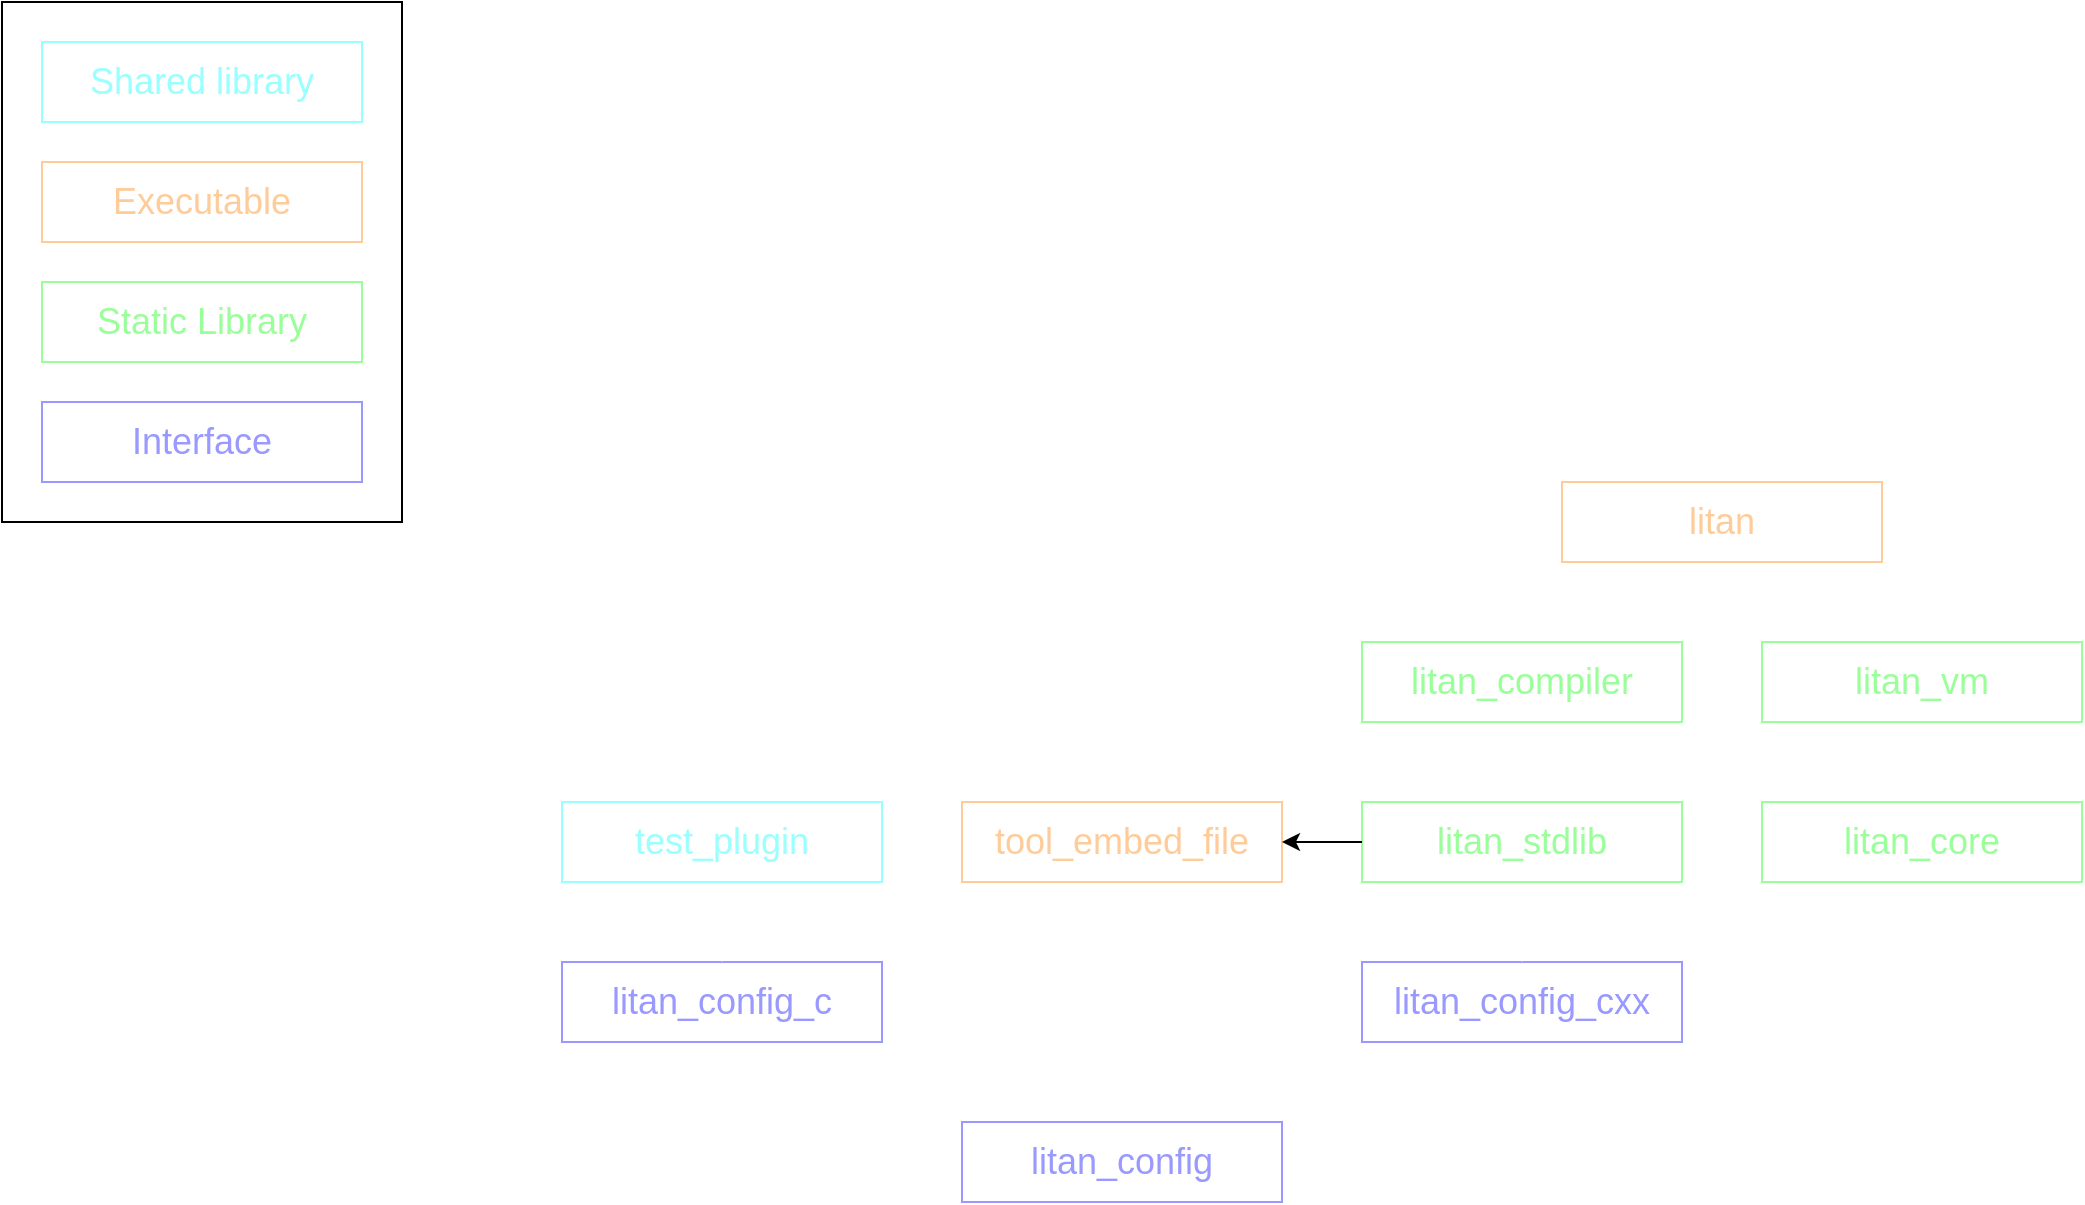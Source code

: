 <mxfile version="24.7.17">
  <diagram name="Page-1" id="48CmRc7VjEjxRa2cv3tP">
    <mxGraphModel dx="1605" dy="718" grid="1" gridSize="10" guides="1" tooltips="1" connect="1" arrows="1" fold="1" page="0" pageScale="1" pageWidth="850" pageHeight="1100" math="0" shadow="0">
      <root>
        <mxCell id="0" />
        <mxCell id="1" parent="0" />
        <mxCell id="pnjolQQbKE6Q57wbxVzo-17" style="edgeStyle=orthogonalEdgeStyle;rounded=0;orthogonalLoop=1;jettySize=auto;html=1;exitX=0.5;exitY=1;exitDx=0;exitDy=0;entryX=0.5;entryY=0;entryDx=0;entryDy=0;fontSize=18;strokeColor=#FFFFFF;" edge="1" parent="1" source="pnjolQQbKE6Q57wbxVzo-1" target="pnjolQQbKE6Q57wbxVzo-3">
          <mxGeometry relative="1" as="geometry" />
        </mxCell>
        <mxCell id="pnjolQQbKE6Q57wbxVzo-18" style="edgeStyle=orthogonalEdgeStyle;rounded=0;orthogonalLoop=1;jettySize=auto;html=1;exitX=0.5;exitY=1;exitDx=0;exitDy=0;entryX=0.5;entryY=0;entryDx=0;entryDy=0;fontSize=18;strokeColor=#FFFFFF;" edge="1" parent="1" source="pnjolQQbKE6Q57wbxVzo-1" target="pnjolQQbKE6Q57wbxVzo-2">
          <mxGeometry relative="1" as="geometry" />
        </mxCell>
        <mxCell id="pnjolQQbKE6Q57wbxVzo-1" value="litan" style="rounded=0;whiteSpace=wrap;html=1;fontSize=18;strokeColor=#FFCC99;fontColor=#FFCC99;" vertex="1" parent="1">
          <mxGeometry x="580" y="560" width="160" height="40" as="geometry" />
        </mxCell>
        <mxCell id="pnjolQQbKE6Q57wbxVzo-16" style="edgeStyle=orthogonalEdgeStyle;rounded=0;orthogonalLoop=1;jettySize=auto;html=1;exitX=0.5;exitY=1;exitDx=0;exitDy=0;fontSize=18;strokeColor=#FFFFFF;fontColor=#99FF99;" edge="1" parent="1" source="pnjolQQbKE6Q57wbxVzo-2">
          <mxGeometry relative="1" as="geometry">
            <mxPoint x="760" y="720" as="targetPoint" />
          </mxGeometry>
        </mxCell>
        <mxCell id="pnjolQQbKE6Q57wbxVzo-2" value="litan_compiler" style="rounded=0;whiteSpace=wrap;html=1;fontSize=18;strokeColor=#99FF99;fontColor=#99FF99;" vertex="1" parent="1">
          <mxGeometry x="480" y="640" width="160" height="40" as="geometry" />
        </mxCell>
        <mxCell id="pnjolQQbKE6Q57wbxVzo-15" style="edgeStyle=orthogonalEdgeStyle;rounded=0;orthogonalLoop=1;jettySize=auto;html=1;exitX=0.5;exitY=1;exitDx=0;exitDy=0;entryX=0.5;entryY=0;entryDx=0;entryDy=0;fontSize=18;strokeColor=#FFFFFF;fontColor=#99FF99;" edge="1" parent="1" source="pnjolQQbKE6Q57wbxVzo-3" target="pnjolQQbKE6Q57wbxVzo-4">
          <mxGeometry relative="1" as="geometry" />
        </mxCell>
        <mxCell id="pnjolQQbKE6Q57wbxVzo-3" value="litan_vm" style="rounded=0;whiteSpace=wrap;html=1;fontSize=18;strokeColor=#99FF99;fontColor=#99FF99;" vertex="1" parent="1">
          <mxGeometry x="680" y="640" width="160" height="40" as="geometry" />
        </mxCell>
        <mxCell id="pnjolQQbKE6Q57wbxVzo-12" style="edgeStyle=orthogonalEdgeStyle;rounded=0;orthogonalLoop=1;jettySize=auto;html=1;exitX=0.5;exitY=1;exitDx=0;exitDy=0;entryX=0.5;entryY=0;entryDx=0;entryDy=0;fontSize=18;strokeColor=#FFFFFF;fontColor=#99FF99;" edge="1" parent="1" source="pnjolQQbKE6Q57wbxVzo-4" target="pnjolQQbKE6Q57wbxVzo-7">
          <mxGeometry relative="1" as="geometry">
            <Array as="points">
              <mxPoint x="760" y="780" />
              <mxPoint x="560" y="780" />
            </Array>
          </mxGeometry>
        </mxCell>
        <mxCell id="pnjolQQbKE6Q57wbxVzo-4" value="litan_core" style="rounded=0;whiteSpace=wrap;html=1;fontSize=18;strokeColor=#99FF99;fontColor=#99FF99;" vertex="1" parent="1">
          <mxGeometry x="680" y="720" width="160" height="40" as="geometry" />
        </mxCell>
        <mxCell id="pnjolQQbKE6Q57wbxVzo-14" style="edgeStyle=orthogonalEdgeStyle;rounded=0;orthogonalLoop=1;jettySize=auto;html=1;exitX=0.5;exitY=1;exitDx=0;exitDy=0;entryX=0.5;entryY=0;entryDx=0;entryDy=0;fontSize=18;strokeColor=#FFFFFF;" edge="1" parent="1" source="pnjolQQbKE6Q57wbxVzo-5" target="pnjolQQbKE6Q57wbxVzo-7">
          <mxGeometry relative="1" as="geometry" />
        </mxCell>
        <mxCell id="pnjolQQbKE6Q57wbxVzo-5" value="litan_stdlib" style="rounded=0;whiteSpace=wrap;html=1;fontSize=18;strokeColor=#99FF99;fontColor=#99FF99;" vertex="1" parent="1">
          <mxGeometry x="480" y="720" width="160" height="40" as="geometry" />
        </mxCell>
        <mxCell id="pnjolQQbKE6Q57wbxVzo-9" style="edgeStyle=orthogonalEdgeStyle;rounded=0;orthogonalLoop=1;jettySize=auto;html=1;exitX=0.5;exitY=1;exitDx=0;exitDy=0;entryX=0.5;entryY=0;entryDx=0;entryDy=0;fontSize=18;strokeColor=#FFFFFF;fontColor=#9999FF;" edge="1" parent="1" source="pnjolQQbKE6Q57wbxVzo-6" target="pnjolQQbKE6Q57wbxVzo-8">
          <mxGeometry relative="1" as="geometry" />
        </mxCell>
        <mxCell id="pnjolQQbKE6Q57wbxVzo-6" value="litan_config_c" style="rounded=0;whiteSpace=wrap;html=1;fontSize=18;strokeColor=#9999FF;fontColor=#9999FF;" vertex="1" parent="1">
          <mxGeometry x="80" y="800" width="160" height="40" as="geometry" />
        </mxCell>
        <mxCell id="pnjolQQbKE6Q57wbxVzo-10" style="edgeStyle=orthogonalEdgeStyle;rounded=0;orthogonalLoop=1;jettySize=auto;html=1;exitX=0.5;exitY=1;exitDx=0;exitDy=0;fontSize=18;entryX=0.5;entryY=0;entryDx=0;entryDy=0;strokeColor=#FFFFFF;fontColor=#9999FF;" edge="1" parent="1" source="pnjolQQbKE6Q57wbxVzo-7" target="pnjolQQbKE6Q57wbxVzo-8">
          <mxGeometry relative="1" as="geometry">
            <mxPoint x="460" y="880" as="targetPoint" />
          </mxGeometry>
        </mxCell>
        <mxCell id="pnjolQQbKE6Q57wbxVzo-7" value="litan_config_cxx" style="rounded=0;whiteSpace=wrap;html=1;fontSize=18;strokeColor=#9999FF;fontColor=#9999FF;" vertex="1" parent="1">
          <mxGeometry x="480" y="800" width="160" height="40" as="geometry" />
        </mxCell>
        <mxCell id="pnjolQQbKE6Q57wbxVzo-8" value="litan_config" style="rounded=0;whiteSpace=wrap;html=1;fontSize=18;strokeColor=#9999FF;fontColor=#9999FF;" vertex="1" parent="1">
          <mxGeometry x="280" y="880" width="160" height="40" as="geometry" />
        </mxCell>
        <mxCell id="pnjolQQbKE6Q57wbxVzo-20" style="edgeStyle=orthogonalEdgeStyle;rounded=0;orthogonalLoop=1;jettySize=auto;html=1;exitX=0.5;exitY=1;exitDx=0;exitDy=0;entryX=0.5;entryY=0;entryDx=0;entryDy=0;fontColor=#FFCC99;strokeColor=#FFFFFF;" edge="1" parent="1" source="pnjolQQbKE6Q57wbxVzo-19" target="pnjolQQbKE6Q57wbxVzo-6">
          <mxGeometry relative="1" as="geometry" />
        </mxCell>
        <mxCell id="pnjolQQbKE6Q57wbxVzo-19" value="test_plugin" style="rounded=0;whiteSpace=wrap;html=1;fillColor=none;fontSize=18;fontColor=#99FFFF;strokeColor=#99FFFF;" vertex="1" parent="1">
          <mxGeometry x="80" y="720" width="160" height="40" as="geometry" />
        </mxCell>
        <mxCell id="pnjolQQbKE6Q57wbxVzo-22" style="edgeStyle=orthogonalEdgeStyle;rounded=0;orthogonalLoop=1;jettySize=auto;html=1;exitX=0.5;exitY=1;exitDx=0;exitDy=0;strokeColor=#FFFFFF;entryX=0.5;entryY=0;entryDx=0;entryDy=0;" edge="1" parent="1" source="pnjolQQbKE6Q57wbxVzo-21" target="pnjolQQbKE6Q57wbxVzo-7">
          <mxGeometry relative="1" as="geometry">
            <mxPoint x="560" y="800" as="targetPoint" />
          </mxGeometry>
        </mxCell>
        <mxCell id="pnjolQQbKE6Q57wbxVzo-21" value="tool_embed_file" style="rounded=0;whiteSpace=wrap;html=1;fontSize=18;strokeColor=#FFCC99;fontColor=#FFCC99;" vertex="1" parent="1">
          <mxGeometry x="280" y="720" width="160" height="40" as="geometry" />
        </mxCell>
        <mxCell id="pnjolQQbKE6Q57wbxVzo-24" value="" style="rounded=0;whiteSpace=wrap;html=1;fillColor=none;" vertex="1" parent="1">
          <mxGeometry x="-200" y="320" width="200" height="260" as="geometry" />
        </mxCell>
        <mxCell id="pnjolQQbKE6Q57wbxVzo-27" value="Shared library" style="rounded=0;whiteSpace=wrap;html=1;fillColor=none;fontSize=18;fontColor=#99FFFF;strokeColor=#99FFFF;" vertex="1" parent="1">
          <mxGeometry x="-180" y="340" width="160" height="40" as="geometry" />
        </mxCell>
        <mxCell id="pnjolQQbKE6Q57wbxVzo-28" value="Executable" style="rounded=0;whiteSpace=wrap;html=1;fontSize=18;strokeColor=#FFCC99;fontColor=#FFCC99;" vertex="1" parent="1">
          <mxGeometry x="-180" y="400" width="160" height="40" as="geometry" />
        </mxCell>
        <mxCell id="pnjolQQbKE6Q57wbxVzo-29" value="Static Library" style="rounded=0;whiteSpace=wrap;html=1;fontSize=18;strokeColor=#99FF99;fontColor=#99FF99;" vertex="1" parent="1">
          <mxGeometry x="-180" y="460" width="160" height="40" as="geometry" />
        </mxCell>
        <mxCell id="pnjolQQbKE6Q57wbxVzo-30" value="Interface" style="rounded=0;whiteSpace=wrap;html=1;fontSize=18;strokeColor=#9999FF;fontColor=#9999FF;" vertex="1" parent="1">
          <mxGeometry x="-180" y="520" width="160" height="40" as="geometry" />
        </mxCell>
        <mxCell id="pnjolQQbKE6Q57wbxVzo-33" style="edgeStyle=orthogonalEdgeStyle;rounded=0;orthogonalLoop=1;jettySize=auto;html=1;exitX=0;exitY=0.5;exitDx=0;exitDy=0;entryX=1;entryY=0.5;entryDx=0;entryDy=0;" edge="1" parent="1" source="pnjolQQbKE6Q57wbxVzo-5" target="pnjolQQbKE6Q57wbxVzo-21">
          <mxGeometry relative="1" as="geometry" />
        </mxCell>
      </root>
    </mxGraphModel>
  </diagram>
</mxfile>
